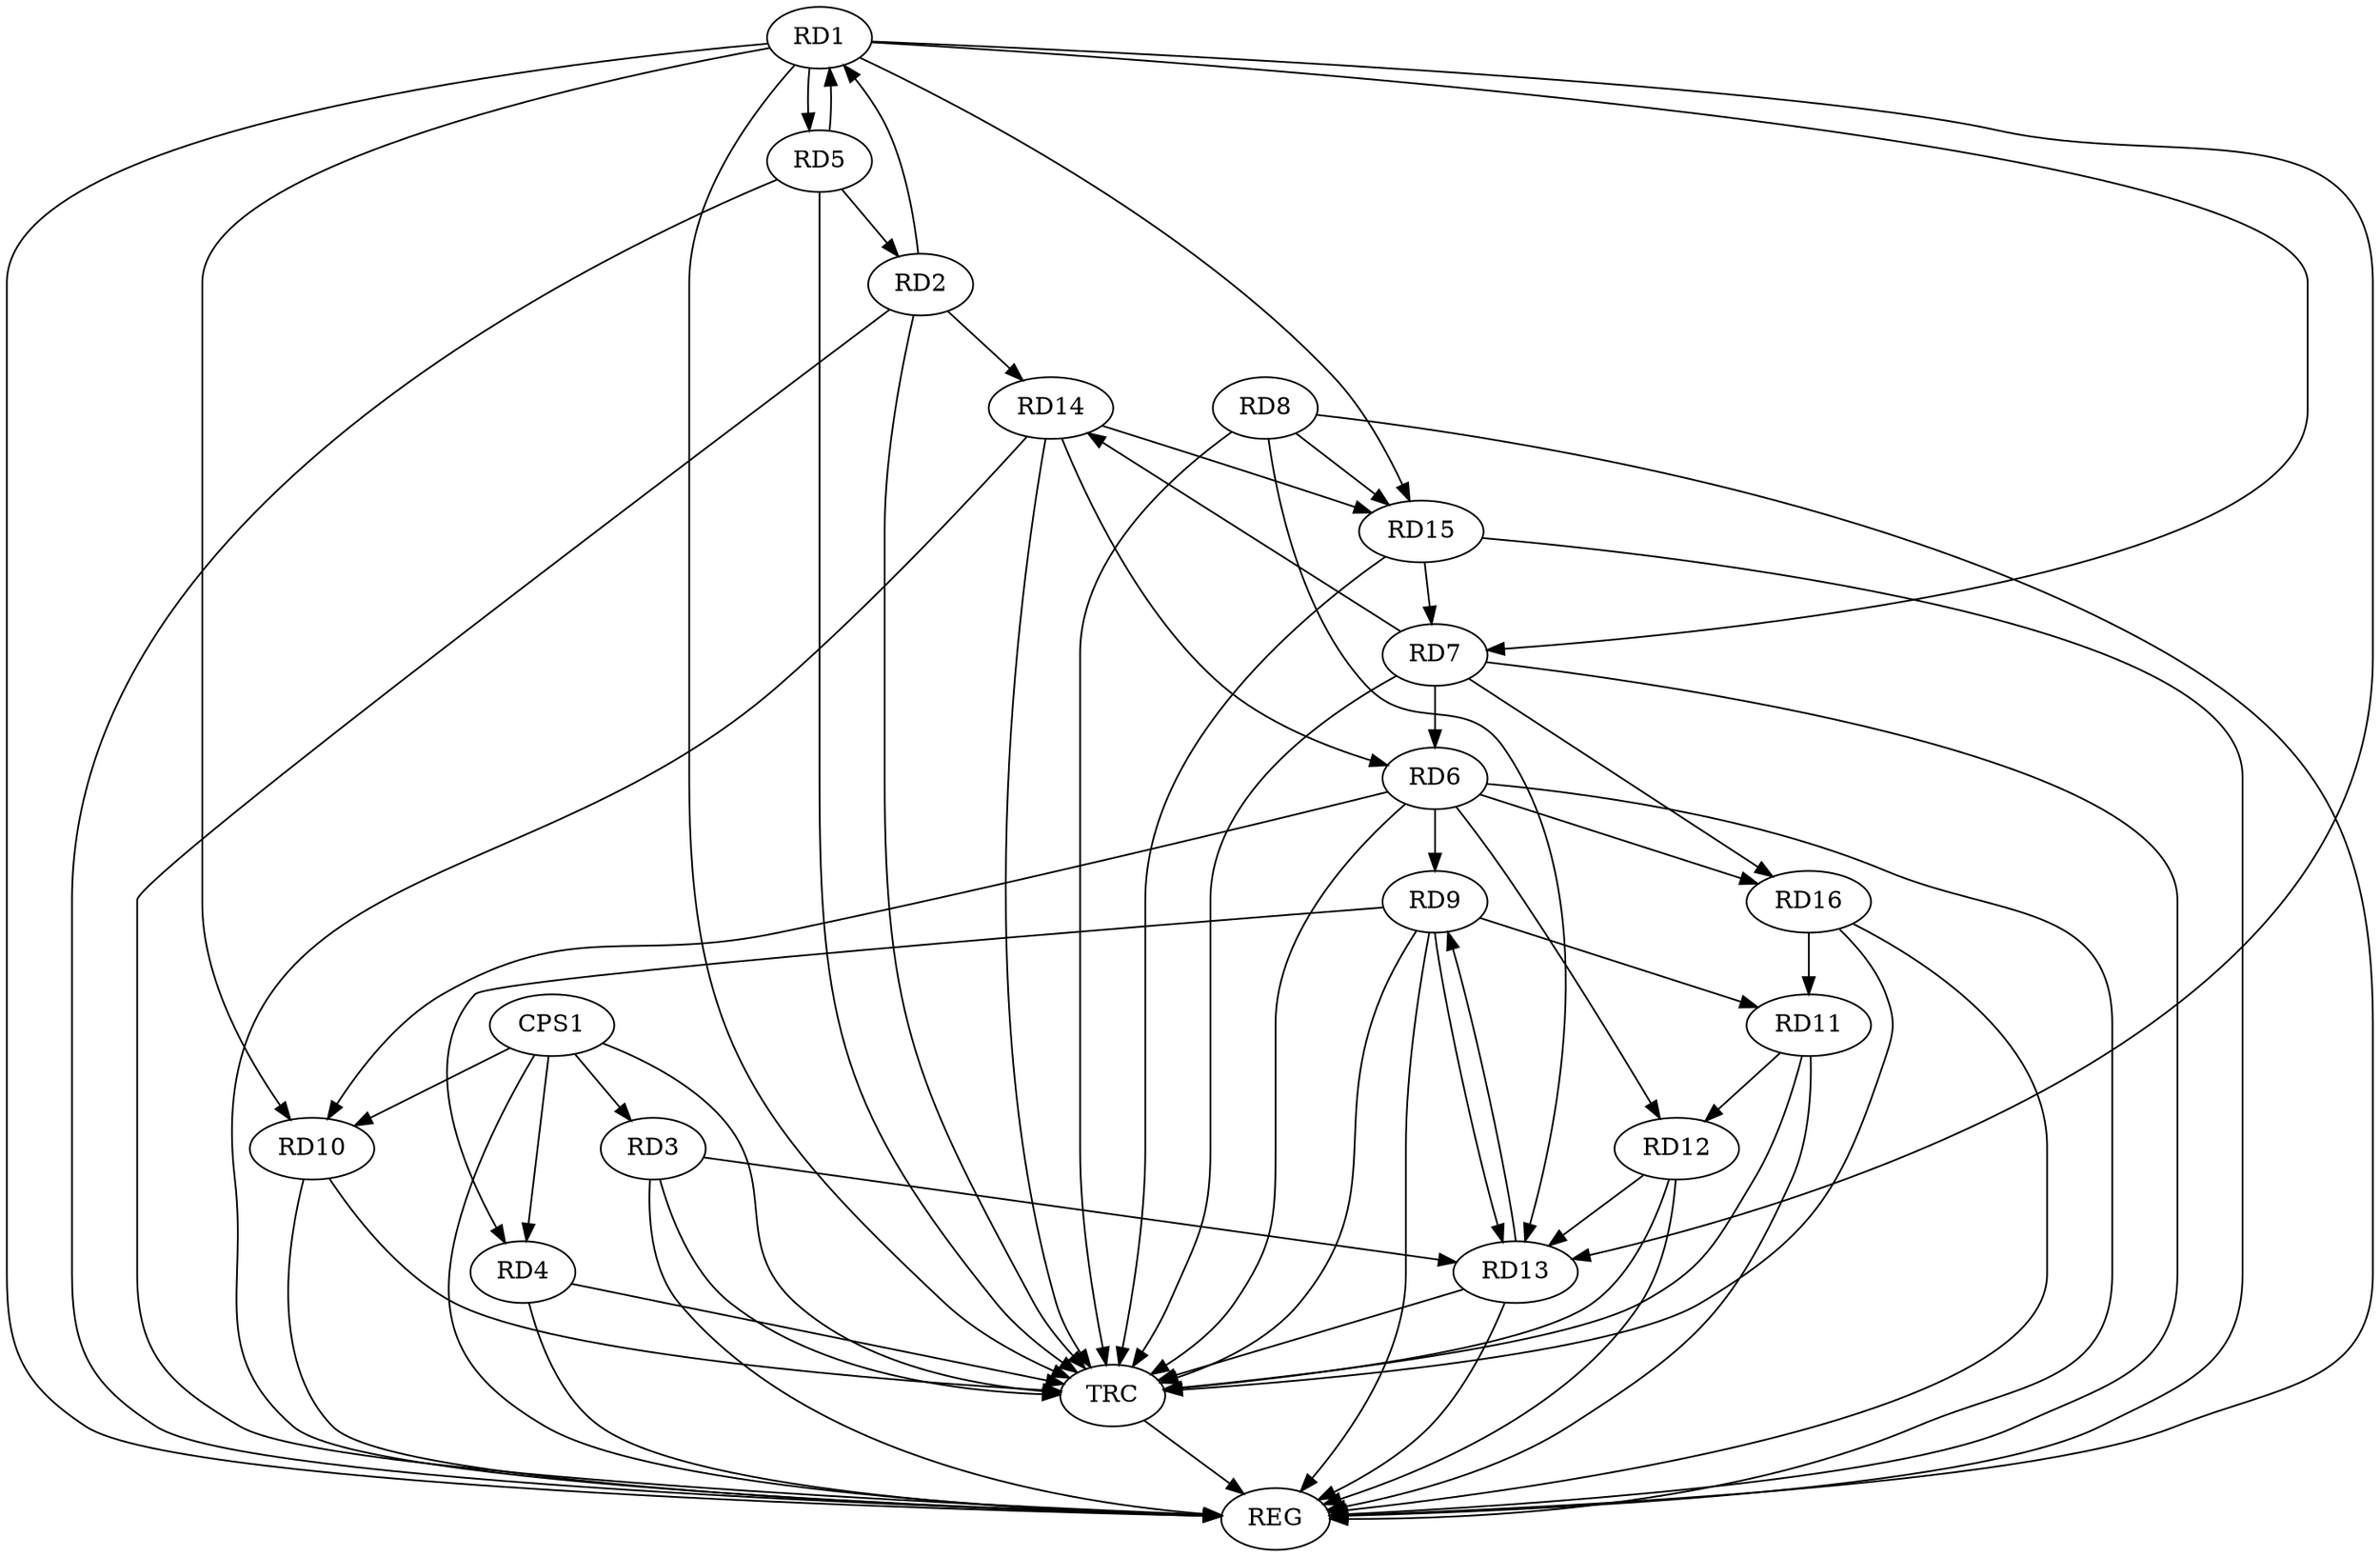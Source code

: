 strict digraph G {
  RD1 [ label="RD1" ];
  RD2 [ label="RD2" ];
  RD3 [ label="RD3" ];
  RD4 [ label="RD4" ];
  RD5 [ label="RD5" ];
  RD6 [ label="RD6" ];
  RD7 [ label="RD7" ];
  RD8 [ label="RD8" ];
  RD9 [ label="RD9" ];
  RD10 [ label="RD10" ];
  RD11 [ label="RD11" ];
  RD12 [ label="RD12" ];
  RD13 [ label="RD13" ];
  RD14 [ label="RD14" ];
  RD15 [ label="RD15" ];
  RD16 [ label="RD16" ];
  CPS1 [ label="CPS1" ];
  REG [ label="REG" ];
  TRC [ label="TRC" ];
  RD2 -> RD1;
  RD1 -> RD5;
  RD5 -> RD1;
  RD1 -> RD7;
  RD1 -> RD10;
  RD1 -> RD13;
  RD1 -> RD15;
  RD5 -> RD2;
  RD2 -> RD14;
  RD3 -> RD13;
  RD9 -> RD4;
  RD7 -> RD6;
  RD6 -> RD9;
  RD6 -> RD10;
  RD6 -> RD12;
  RD14 -> RD6;
  RD6 -> RD16;
  RD7 -> RD14;
  RD15 -> RD7;
  RD7 -> RD16;
  RD8 -> RD13;
  RD8 -> RD15;
  RD9 -> RD11;
  RD9 -> RD13;
  RD13 -> RD9;
  RD11 -> RD12;
  RD16 -> RD11;
  RD12 -> RD13;
  RD14 -> RD15;
  CPS1 -> RD4;
  CPS1 -> RD10;
  CPS1 -> RD3;
  RD1 -> REG;
  RD2 -> REG;
  RD3 -> REG;
  RD4 -> REG;
  RD5 -> REG;
  RD6 -> REG;
  RD7 -> REG;
  RD8 -> REG;
  RD9 -> REG;
  RD10 -> REG;
  RD11 -> REG;
  RD12 -> REG;
  RD13 -> REG;
  RD14 -> REG;
  RD15 -> REG;
  RD16 -> REG;
  CPS1 -> REG;
  RD1 -> TRC;
  RD2 -> TRC;
  RD3 -> TRC;
  RD4 -> TRC;
  RD5 -> TRC;
  RD6 -> TRC;
  RD7 -> TRC;
  RD8 -> TRC;
  RD9 -> TRC;
  RD10 -> TRC;
  RD11 -> TRC;
  RD12 -> TRC;
  RD13 -> TRC;
  RD14 -> TRC;
  RD15 -> TRC;
  RD16 -> TRC;
  CPS1 -> TRC;
  TRC -> REG;
}
